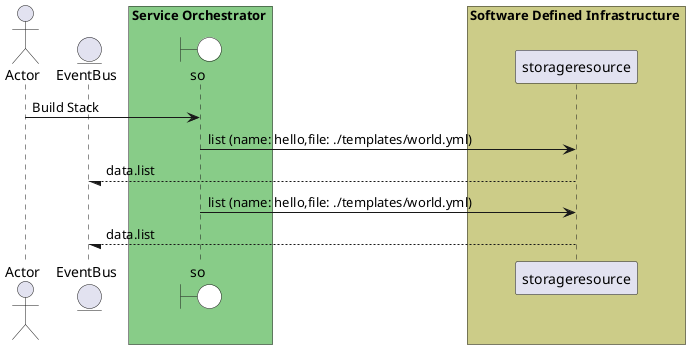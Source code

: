 @startuml

actor "Actor"


entity EventBus

box Service Orchestrator #88cc88
    boundary so #white
end box


box Software Defined Infrastructure #cccc88
            participant storageresource
    end box


"Actor" -> so: Build Stack

    so -> "storageresource": list (name: hello,file: ./templates/world.yml)

    "storageresource" --/ EventBus: data.list

    so -> "storageresource": list (name: hello,file: ./templates/world.yml)

    "storageresource" --/ EventBus: data.list



@enduml
